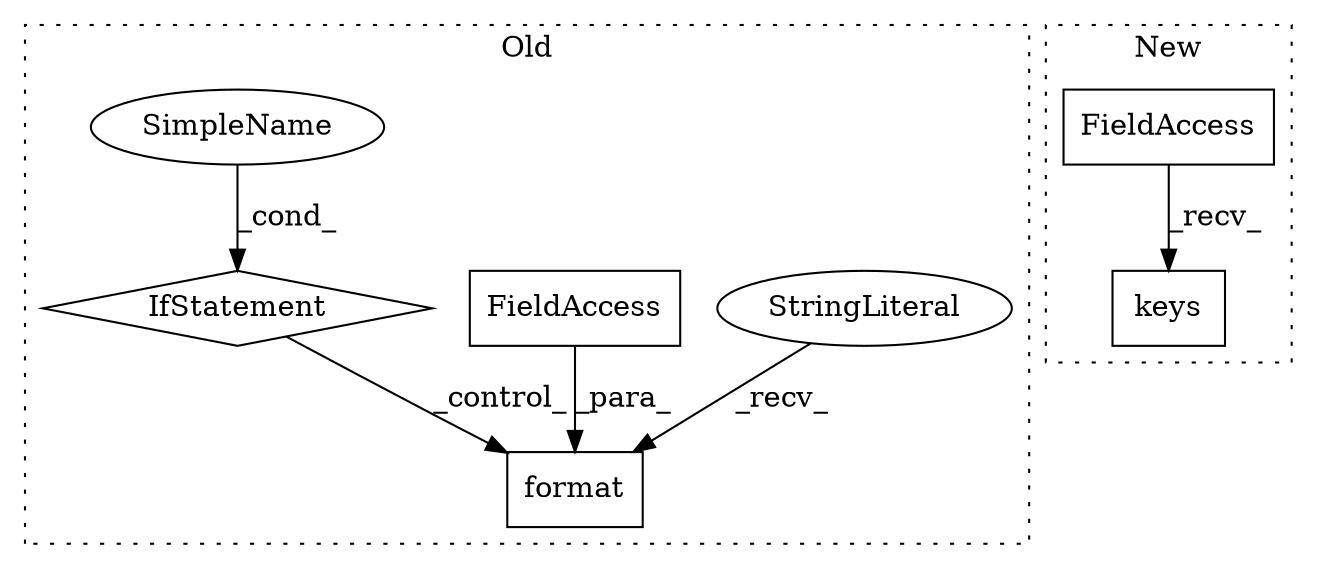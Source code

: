 digraph G {
subgraph cluster0 {
1 [label="format" a="32" s="9060,9098" l="7,1" shape="box"];
3 [label="StringLiteral" a="45" s="8981" l="78" shape="ellipse"];
5 [label="FieldAccess" a="22" s="9067" l="16" shape="box"];
6 [label="IfStatement" a="25" s="8936,8953" l="4,2" shape="diamond"];
7 [label="SimpleName" a="42" s="8940" l="13" shape="ellipse"];
label = "Old";
style="dotted";
}
subgraph cluster1 {
2 [label="keys" a="32" s="9479" l="6" shape="box"];
4 [label="FieldAccess" a="22" s="9464" l="14" shape="box"];
label = "New";
style="dotted";
}
3 -> 1 [label="_recv_"];
4 -> 2 [label="_recv_"];
5 -> 1 [label="_para_"];
6 -> 1 [label="_control_"];
7 -> 6 [label="_cond_"];
}